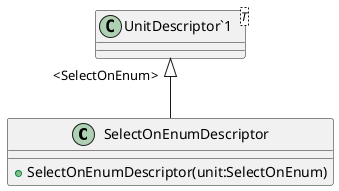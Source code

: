 @startuml
class SelectOnEnumDescriptor {
    + SelectOnEnumDescriptor(unit:SelectOnEnum)
}
class "UnitDescriptor`1"<T> {
}
"UnitDescriptor`1" "<SelectOnEnum>" <|-- SelectOnEnumDescriptor
@enduml
